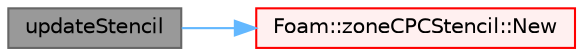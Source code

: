 digraph "updateStencil"
{
 // LATEX_PDF_SIZE
  bgcolor="transparent";
  edge [fontname=Helvetica,fontsize=10,labelfontname=Helvetica,labelfontsize=10];
  node [fontname=Helvetica,fontsize=10,shape=box,height=0.2,width=0.4];
  rankdir="LR";
  Node1 [id="Node000001",label="updateStencil",height=0.2,width=0.4,color="gray40", fillcolor="grey60", style="filled", fontcolor="black",tooltip=" "];
  Node1 -> Node2 [id="edge1_Node000001_Node000002",color="steelblue1",style="solid",tooltip=" "];
  Node2 [id="Node000002",label="Foam::zoneCPCStencil::New",height=0.2,width=0.4,color="red", fillcolor="#FFF0F0", style="filled",URL="$classFoam_1_1zoneCPCStencil.html#a87dcf6b12cf731f9459146b65b396cf7",tooltip=" "];
}
